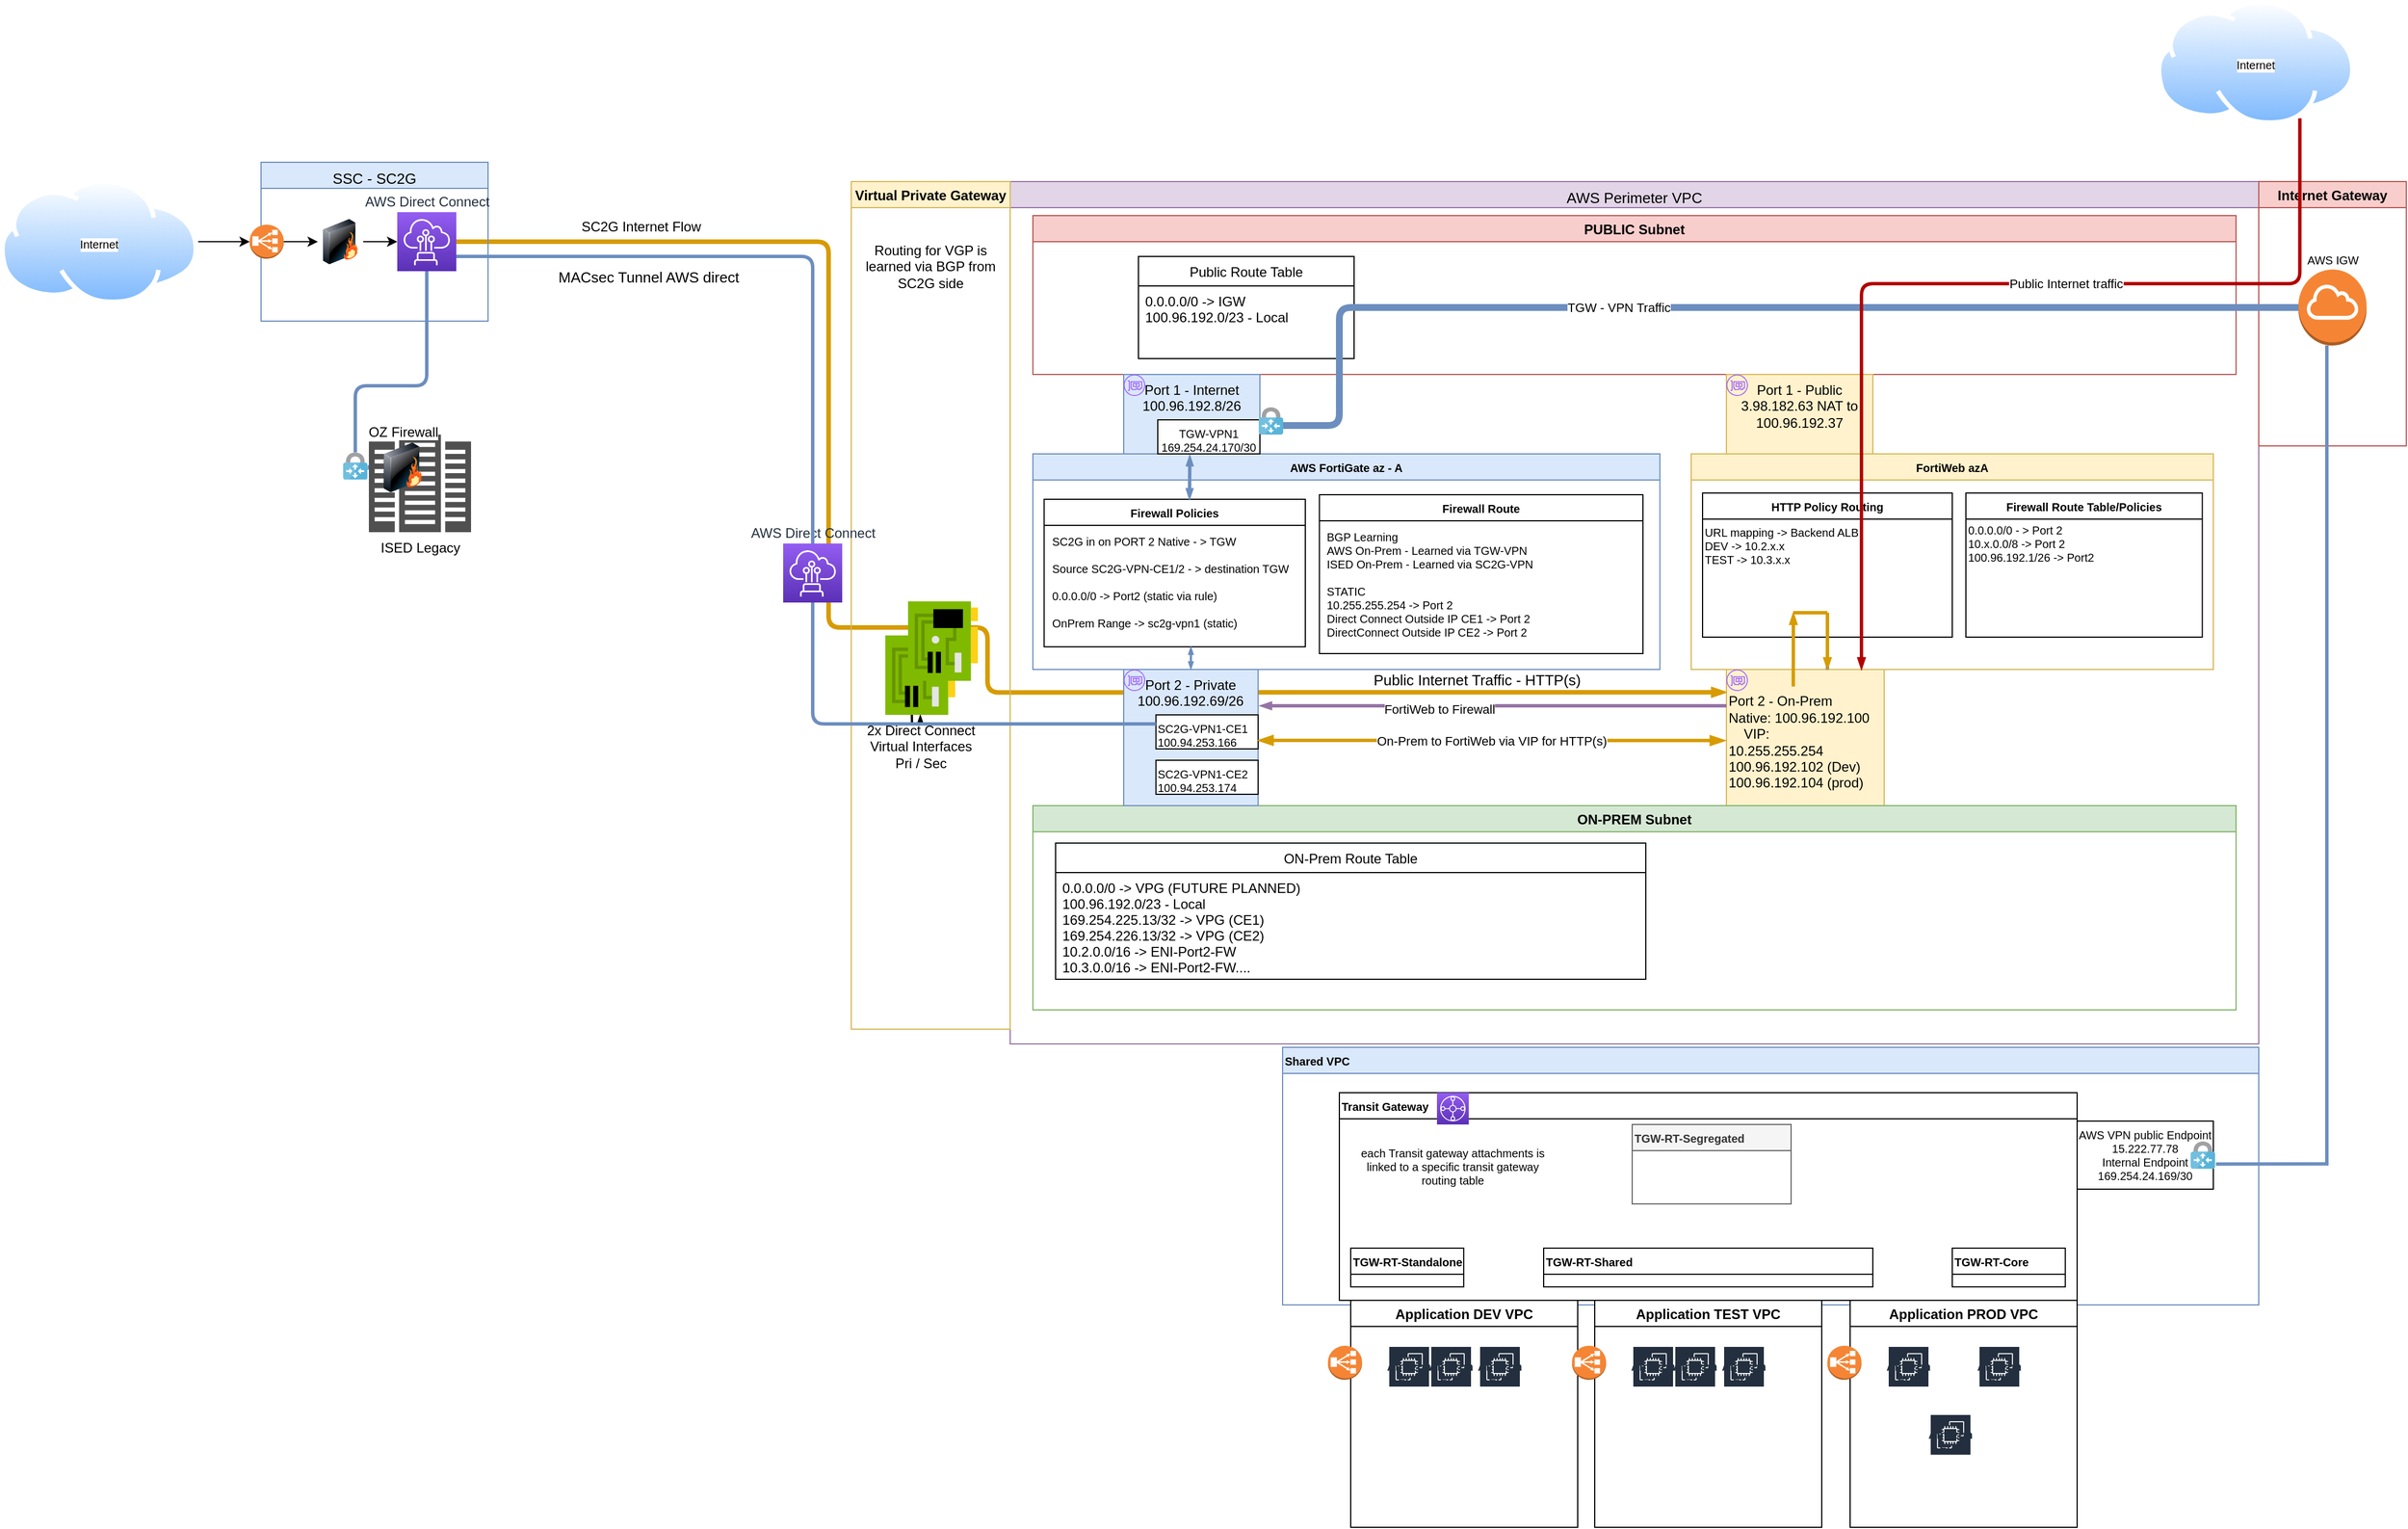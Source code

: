 <mxfile version="15.2.9" type="github">
  <diagram id="Ht1M8jgEwFfnCIfOTk4-" name="Page-1">
    <mxGraphModel dx="2871" dy="2764" grid="1" gridSize="10" guides="1" tooltips="1" connect="1" arrows="1" fold="1" page="1" pageScale="1" pageWidth="1169" pageHeight="827" math="0" shadow="0">
      <root>
        <mxCell id="0" />
        <mxCell id="1" parent="0" />
        <mxCell id="oZsSvBxQraPGQt4Ozmy0-2" style="edgeStyle=orthogonalEdgeStyle;rounded=0;orthogonalLoop=1;jettySize=auto;html=1;entryX=0;entryY=0.5;entryDx=0;entryDy=0;entryPerimeter=0;align=left;verticalAlign=bottom;" parent="1" source="9l7ZJe91tuLGdchl9NnN-35" target="qAOCn4IyquT-12VYp0vc-4" edge="1">
          <mxGeometry relative="1" as="geometry" />
        </mxCell>
        <mxCell id="9l7ZJe91tuLGdchl9NnN-35" value="Internet" style="aspect=fixed;perimeter=ellipsePerimeter;html=1;align=center;shadow=0;dashed=0;spacingTop=3;image;image=img/lib/active_directory/internet_cloud.svg;fontSize=10;labelPosition=center;verticalLabelPosition=middle;verticalAlign=middle;" parent="1" vertex="1">
          <mxGeometry x="60" y="-682" width="174.6" height="110" as="geometry" />
        </mxCell>
        <mxCell id="9l7ZJe91tuLGdchl9NnN-36" value="Shared VPC" style="swimlane;fontSize=10;align=left;verticalAlign=top;fillColor=#dae8fc;strokeColor=#6c8ebf;" parent="1" vertex="1">
          <mxGeometry x="1190" y="83" width="860" height="227" as="geometry" />
        </mxCell>
        <mxCell id="9l7ZJe91tuLGdchl9NnN-38" value="Transit Gateway" style="swimlane;fontSize=10;align=left;verticalAlign=top;" parent="9l7ZJe91tuLGdchl9NnN-36" vertex="1">
          <mxGeometry x="50" y="40" width="650" height="183" as="geometry" />
        </mxCell>
        <mxCell id="9l7ZJe91tuLGdchl9NnN-39" value="each Transit gateway attachments is linked to a specific transit gateway routing table" style="text;html=1;strokeColor=none;fillColor=none;align=center;verticalAlign=middle;whiteSpace=wrap;rounded=0;fontSize=10;" parent="9l7ZJe91tuLGdchl9NnN-38" vertex="1">
          <mxGeometry x="10" y="40" width="180" height="50" as="geometry" />
        </mxCell>
        <mxCell id="9l7ZJe91tuLGdchl9NnN-40" value="" style="group" parent="9l7ZJe91tuLGdchl9NnN-38" vertex="1" connectable="0">
          <mxGeometry x="250" y="18.5" width="172" height="93" as="geometry" />
        </mxCell>
        <mxCell id="9l7ZJe91tuLGdchl9NnN-41" value="TGW-RT-Segregated" style="swimlane;fontSize=10;align=left;verticalAlign=top;fillColor=#f5f5f5;strokeColor=#666666;fontColor=#333333;" parent="9l7ZJe91tuLGdchl9NnN-40" vertex="1">
          <mxGeometry x="8" y="9.5" width="140" height="70" as="geometry" />
        </mxCell>
        <mxCell id="9l7ZJe91tuLGdchl9NnN-63" value="" style="points=[[0,0,0],[0.25,0,0],[0.5,0,0],[0.75,0,0],[1,0,0],[0,1,0],[0.25,1,0],[0.5,1,0],[0.75,1,0],[1,1,0],[0,0.25,0],[0,0.5,0],[0,0.75,0],[1,0.25,0],[1,0.5,0],[1,0.75,0]];outlineConnect=0;fontColor=#232F3E;gradientColor=#945DF2;gradientDirection=north;fillColor=#5A30B5;strokeColor=#ffffff;dashed=0;verticalLabelPosition=bottom;verticalAlign=top;align=center;html=1;fontSize=12;fontStyle=0;aspect=fixed;shape=mxgraph.aws4.resourceIcon;resIcon=mxgraph.aws4.transit_gateway;" parent="9l7ZJe91tuLGdchl9NnN-38" vertex="1">
          <mxGeometry x="86" width="28" height="28" as="geometry" />
        </mxCell>
        <mxCell id="9l7ZJe91tuLGdchl9NnN-44" value="TGW-RT-Standalone&#xa;" style="swimlane;fontSize=10;align=left;verticalAlign=top;" parent="9l7ZJe91tuLGdchl9NnN-38" vertex="1">
          <mxGeometry x="10.001" y="137.002" width="99.579" height="34.128" as="geometry" />
        </mxCell>
        <mxCell id="9l7ZJe91tuLGdchl9NnN-43" value="TGW-RT-Shared&#xa;" style="swimlane;fontSize=10;align=left;verticalAlign=top;" parent="9l7ZJe91tuLGdchl9NnN-38" vertex="1">
          <mxGeometry x="180" y="137" width="290" height="34.13" as="geometry" />
        </mxCell>
        <mxCell id="9l7ZJe91tuLGdchl9NnN-42" value="TGW-RT-Core" style="swimlane;fontSize=10;align=left;verticalAlign=top;" parent="9l7ZJe91tuLGdchl9NnN-38" vertex="1">
          <mxGeometry x="540.003" y="137.004" width="99.579" height="34.128" as="geometry" />
        </mxCell>
        <mxCell id="9l7ZJe91tuLGdchl9NnN-37" value="AWS VPN public Endpoint&lt;br&gt;&lt;span&gt;15.222.77.78&lt;br&gt;Internal Endpoint&lt;br&gt;169.254.24.169/30&lt;br&gt;&lt;br&gt;&lt;/span&gt;" style="rounded=0;whiteSpace=wrap;html=1;fontSize=10;verticalAlign=top;" parent="9l7ZJe91tuLGdchl9NnN-36" vertex="1">
          <mxGeometry x="700" y="65" width="120" height="60" as="geometry" />
        </mxCell>
        <mxCell id="9l7ZJe91tuLGdchl9NnN-65" value="" style="aspect=fixed;html=1;points=[];align=center;image;fontSize=12;image=img/lib/mscae/VPN_Gateway.svg;" parent="9l7ZJe91tuLGdchl9NnN-36" vertex="1">
          <mxGeometry x="800" y="83" width="21.6" height="24" as="geometry" />
        </mxCell>
        <mxCell id="qAOCn4IyquT-12VYp0vc-6" value="Application DEV VPC" style="swimlane;" parent="9l7ZJe91tuLGdchl9NnN-36" vertex="1">
          <mxGeometry x="60" y="223" width="200" height="200" as="geometry" />
        </mxCell>
        <mxCell id="qAOCn4IyquT-12VYp0vc-7" value="Amazon EC2" style="outlineConnect=0;fontColor=#232F3E;gradientColor=none;strokeColor=#ffffff;fillColor=#232F3E;dashed=0;verticalLabelPosition=middle;verticalAlign=bottom;align=center;html=1;whiteSpace=wrap;fontSize=10;fontStyle=1;spacing=3;shape=mxgraph.aws4.productIcon;prIcon=mxgraph.aws4.ec2;" parent="qAOCn4IyquT-12VYp0vc-6" vertex="1">
          <mxGeometry x="33" y="40" width="37" height="40" as="geometry" />
        </mxCell>
        <mxCell id="qAOCn4IyquT-12VYp0vc-8" value="Amazon EC2" style="outlineConnect=0;fontColor=#232F3E;gradientColor=none;strokeColor=#ffffff;fillColor=#232F3E;dashed=0;verticalLabelPosition=middle;verticalAlign=bottom;align=center;html=1;whiteSpace=wrap;fontSize=10;fontStyle=1;spacing=3;shape=mxgraph.aws4.productIcon;prIcon=mxgraph.aws4.ec2;" parent="qAOCn4IyquT-12VYp0vc-6" vertex="1">
          <mxGeometry x="70" y="40" width="37" height="40" as="geometry" />
        </mxCell>
        <mxCell id="qAOCn4IyquT-12VYp0vc-9" value="Amazon EC2" style="outlineConnect=0;fontColor=#232F3E;gradientColor=none;strokeColor=#ffffff;fillColor=#232F3E;dashed=0;verticalLabelPosition=middle;verticalAlign=bottom;align=center;html=1;whiteSpace=wrap;fontSize=10;fontStyle=1;spacing=3;shape=mxgraph.aws4.productIcon;prIcon=mxgraph.aws4.ec2;" parent="qAOCn4IyquT-12VYp0vc-6" vertex="1">
          <mxGeometry x="113" y="40" width="37" height="40" as="geometry" />
        </mxCell>
        <mxCell id="qAOCn4IyquT-12VYp0vc-5" value="" style="outlineConnect=0;dashed=0;verticalLabelPosition=bottom;verticalAlign=top;align=center;html=1;shape=mxgraph.aws3.classic_load_balancer;fillColor=#F58534;gradientColor=none;" parent="qAOCn4IyquT-12VYp0vc-6" vertex="1">
          <mxGeometry x="-20" y="40" width="30" height="30" as="geometry" />
        </mxCell>
        <mxCell id="qAOCn4IyquT-12VYp0vc-14" value="Application TEST VPC" style="swimlane;" parent="9l7ZJe91tuLGdchl9NnN-36" vertex="1">
          <mxGeometry x="275" y="223" width="200" height="200" as="geometry" />
        </mxCell>
        <mxCell id="qAOCn4IyquT-12VYp0vc-15" value="Amazon EC2" style="outlineConnect=0;fontColor=#232F3E;gradientColor=none;strokeColor=#ffffff;fillColor=#232F3E;dashed=0;verticalLabelPosition=middle;verticalAlign=bottom;align=center;html=1;whiteSpace=wrap;fontSize=10;fontStyle=1;spacing=3;shape=mxgraph.aws4.productIcon;prIcon=mxgraph.aws4.ec2;" parent="qAOCn4IyquT-12VYp0vc-14" vertex="1">
          <mxGeometry x="33" y="40" width="37" height="40" as="geometry" />
        </mxCell>
        <mxCell id="qAOCn4IyquT-12VYp0vc-16" value="Amazon EC2" style="outlineConnect=0;fontColor=#232F3E;gradientColor=none;strokeColor=#ffffff;fillColor=#232F3E;dashed=0;verticalLabelPosition=middle;verticalAlign=bottom;align=center;html=1;whiteSpace=wrap;fontSize=10;fontStyle=1;spacing=3;shape=mxgraph.aws4.productIcon;prIcon=mxgraph.aws4.ec2;" parent="qAOCn4IyquT-12VYp0vc-14" vertex="1">
          <mxGeometry x="70" y="40" width="37" height="40" as="geometry" />
        </mxCell>
        <mxCell id="qAOCn4IyquT-12VYp0vc-17" value="Amazon EC2" style="outlineConnect=0;fontColor=#232F3E;gradientColor=none;strokeColor=#ffffff;fillColor=#232F3E;dashed=0;verticalLabelPosition=middle;verticalAlign=bottom;align=center;html=1;whiteSpace=wrap;fontSize=10;fontStyle=1;spacing=3;shape=mxgraph.aws4.productIcon;prIcon=mxgraph.aws4.ec2;" parent="qAOCn4IyquT-12VYp0vc-14" vertex="1">
          <mxGeometry x="113" y="40" width="37" height="40" as="geometry" />
        </mxCell>
        <mxCell id="qAOCn4IyquT-12VYp0vc-18" value="" style="outlineConnect=0;dashed=0;verticalLabelPosition=bottom;verticalAlign=top;align=center;html=1;shape=mxgraph.aws3.classic_load_balancer;fillColor=#F58534;gradientColor=none;" parent="qAOCn4IyquT-12VYp0vc-14" vertex="1">
          <mxGeometry x="-20" y="40" width="30" height="30" as="geometry" />
        </mxCell>
        <mxCell id="qAOCn4IyquT-12VYp0vc-19" value="Application PROD VPC" style="swimlane;" parent="9l7ZJe91tuLGdchl9NnN-36" vertex="1">
          <mxGeometry x="500" y="223" width="200" height="200" as="geometry" />
        </mxCell>
        <mxCell id="qAOCn4IyquT-12VYp0vc-20" value="Amazon EC2" style="outlineConnect=0;fontColor=#232F3E;gradientColor=none;strokeColor=#ffffff;fillColor=#232F3E;dashed=0;verticalLabelPosition=middle;verticalAlign=bottom;align=center;html=1;whiteSpace=wrap;fontSize=10;fontStyle=1;spacing=3;shape=mxgraph.aws4.productIcon;prIcon=mxgraph.aws4.ec2;" parent="qAOCn4IyquT-12VYp0vc-19" vertex="1">
          <mxGeometry x="33" y="40" width="37" height="40" as="geometry" />
        </mxCell>
        <mxCell id="qAOCn4IyquT-12VYp0vc-21" value="Amazon EC2" style="outlineConnect=0;fontColor=#232F3E;gradientColor=none;strokeColor=#ffffff;fillColor=#232F3E;dashed=0;verticalLabelPosition=middle;verticalAlign=bottom;align=center;html=1;whiteSpace=wrap;fontSize=10;fontStyle=1;spacing=3;shape=mxgraph.aws4.productIcon;prIcon=mxgraph.aws4.ec2;" parent="qAOCn4IyquT-12VYp0vc-19" vertex="1">
          <mxGeometry x="70" y="100" width="37" height="40" as="geometry" />
        </mxCell>
        <mxCell id="qAOCn4IyquT-12VYp0vc-22" value="Amazon EC2" style="outlineConnect=0;fontColor=#232F3E;gradientColor=none;strokeColor=#ffffff;fillColor=#232F3E;dashed=0;verticalLabelPosition=middle;verticalAlign=bottom;align=center;html=1;whiteSpace=wrap;fontSize=10;fontStyle=1;spacing=3;shape=mxgraph.aws4.productIcon;prIcon=mxgraph.aws4.ec2;" parent="qAOCn4IyquT-12VYp0vc-19" vertex="1">
          <mxGeometry x="113" y="40" width="37" height="40" as="geometry" />
        </mxCell>
        <mxCell id="qAOCn4IyquT-12VYp0vc-23" value="" style="outlineConnect=0;dashed=0;verticalLabelPosition=bottom;verticalAlign=top;align=center;html=1;shape=mxgraph.aws3.classic_load_balancer;fillColor=#F58534;gradientColor=none;" parent="qAOCn4IyquT-12VYp0vc-19" vertex="1">
          <mxGeometry x="-20" y="40" width="30" height="30" as="geometry" />
        </mxCell>
        <mxCell id="9l7ZJe91tuLGdchl9NnN-89" value="Public Internet Traffic - HTTP(s)" style="edgeStyle=orthogonalEdgeStyle;rounded=1;orthogonalLoop=1;jettySize=auto;html=1;entryX=1;entryY=0.5;entryDx=0;entryDy=0;entryPerimeter=0;fontSize=13;startArrow=blockThin;startFill=1;endArrow=none;endFill=0;strokeWidth=4;labelPosition=center;verticalLabelPosition=top;align=center;verticalAlign=bottom;exitX=-0.001;exitY=0.168;exitDx=0;exitDy=0;fillColor=#ffe6cc;strokeColor=#d79b00;exitPerimeter=0;startSize=3;endSize=3;" parent="1" source="uSfW8OYd8DQsDEwRAvVg-16" target="9l7ZJe91tuLGdchl9NnN-86" edge="1">
          <mxGeometry x="-0.71" relative="1" as="geometry">
            <mxPoint x="590" y="-627" as="targetPoint" />
            <Array as="points">
              <mxPoint x="930" y="-230" />
              <mxPoint x="930" y="-287" />
              <mxPoint x="790" y="-287" />
              <mxPoint x="790" y="-627" />
            </Array>
            <mxPoint as="offset" />
          </mxGeometry>
        </mxCell>
        <mxCell id="9l7ZJe91tuLGdchl9NnN-85" value="SSC - SC2G" style="swimlane;fontSize=13;align=center;verticalAlign=top;fontStyle=0;fillColor=#dae8fc;strokeColor=#6c8ebf;" parent="1" vertex="1">
          <mxGeometry x="290" y="-697" width="200" height="140" as="geometry" />
        </mxCell>
        <mxCell id="9l7ZJe91tuLGdchl9NnN-86" value="AWS Direct Connect" style="points=[[0,0,0],[0.25,0,0],[0.5,0,0],[0.75,0,0],[1,0,0],[0,1,0],[0.25,1,0],[0.5,1,0],[0.75,1,0],[1,1,0],[0,0.25,0],[0,0.5,0],[0,0.75,0],[1,0.25,0],[1,0.5,0],[1,0.75,0]];outlineConnect=0;fontColor=#232F3E;gradientColor=#945DF2;gradientDirection=north;fillColor=#5A30B5;strokeColor=#ffffff;dashed=0;verticalLabelPosition=top;verticalAlign=bottom;align=center;html=1;fontSize=12;fontStyle=0;aspect=fixed;shape=mxgraph.aws4.resourceIcon;resIcon=mxgraph.aws4.direct_connect;labelPosition=center;" parent="9l7ZJe91tuLGdchl9NnN-85" vertex="1">
          <mxGeometry x="120.0" y="44" width="52" height="52" as="geometry" />
        </mxCell>
        <mxCell id="qAOCn4IyquT-12VYp0vc-13" style="edgeStyle=orthogonalEdgeStyle;rounded=0;orthogonalLoop=1;jettySize=auto;html=1;exitX=1;exitY=0.5;exitDx=0;exitDy=0;entryX=0;entryY=0.5;entryDx=0;entryDy=0;entryPerimeter=0;" parent="9l7ZJe91tuLGdchl9NnN-85" source="qAOCn4IyquT-12VYp0vc-11" target="9l7ZJe91tuLGdchl9NnN-86" edge="1">
          <mxGeometry relative="1" as="geometry" />
        </mxCell>
        <mxCell id="qAOCn4IyquT-12VYp0vc-11" value="" style="image;html=1;image=img/lib/clip_art/networking/Firewall_128x128.png" parent="9l7ZJe91tuLGdchl9NnN-85" vertex="1">
          <mxGeometry x="50" y="50" width="40" height="40" as="geometry" />
        </mxCell>
        <mxCell id="qAOCn4IyquT-12VYp0vc-1" value="ISED Legacy" style="pointerEvents=1;shadow=0;dashed=0;html=1;strokeColor=none;fillColor=#505050;labelPosition=center;verticalLabelPosition=bottom;verticalAlign=top;outlineConnect=0;align=center;shape=mxgraph.office.servers.datacenter;" parent="1" vertex="1">
          <mxGeometry x="385" y="-457" width="90" height="86" as="geometry" />
        </mxCell>
        <mxCell id="qAOCn4IyquT-12VYp0vc-28" value="OZ Firewall" style="image;html=1;image=img/lib/clip_art/networking/Firewall_128x128.png;labelPosition=center;verticalLabelPosition=top;align=center;verticalAlign=bottom;" parent="1" vertex="1">
          <mxGeometry x="385" y="-450" width="60" height="44" as="geometry" />
        </mxCell>
        <mxCell id="qAOCn4IyquT-12VYp0vc-4" value="" style="outlineConnect=0;dashed=0;verticalLabelPosition=bottom;verticalAlign=top;align=center;html=1;shape=mxgraph.aws3.classic_load_balancer;fillColor=#F58534;gradientColor=none;" parent="1" vertex="1">
          <mxGeometry x="280" y="-642" width="30" height="30" as="geometry" />
        </mxCell>
        <mxCell id="oZsSvBxQraPGQt4Ozmy0-1" style="edgeStyle=orthogonalEdgeStyle;rounded=0;orthogonalLoop=1;jettySize=auto;html=1;entryX=0;entryY=0.5;entryDx=0;entryDy=0;align=left;verticalAlign=bottom;" parent="1" source="qAOCn4IyquT-12VYp0vc-4" target="qAOCn4IyquT-12VYp0vc-11" edge="1">
          <mxGeometry relative="1" as="geometry" />
        </mxCell>
        <mxCell id="oZsSvBxQraPGQt4Ozmy0-5" value="AWS Perimeter VPC" style="swimlane;fontSize=13;align=center;verticalAlign=top;fontStyle=0;fillColor=#e1d5e7;strokeColor=#9673a6;" parent="1" vertex="1">
          <mxGeometry x="950" y="-680" width="1100" height="760" as="geometry" />
        </mxCell>
        <mxCell id="9l7ZJe91tuLGdchl9NnN-55" value="AWS FortiGate az - A" style="swimlane;fontSize=10;verticalAlign=top;fillColor=#dae8fc;strokeColor=#6c8ebf;" parent="oZsSvBxQraPGQt4Ozmy0-5" vertex="1">
          <mxGeometry x="20" y="240" width="552.41" height="190" as="geometry" />
        </mxCell>
        <mxCell id="9l7ZJe91tuLGdchl9NnN-56" value="Firewall Policies" style="swimlane;fontSize=10;verticalAlign=top;" parent="9l7ZJe91tuLGdchl9NnN-55" vertex="1">
          <mxGeometry x="9.88" y="40" width="230.12" height="130" as="geometry" />
        </mxCell>
        <mxCell id="9l7ZJe91tuLGdchl9NnN-57" value="SC2G in on PORT 2 Native - &amp;gt; TGW&lt;br&gt;&lt;br&gt;Source SC2G-VPN-CE1/2 - &amp;gt; destination TGW&lt;br&gt;&lt;br&gt;0.0.0.0/0 -&amp;gt; Port2 (static via rule)&lt;br&gt;&lt;br&gt;OnPrem Range -&amp;gt; sc2g-vpn1 (static)" style="text;html=1;strokeColor=none;fillColor=none;align=left;verticalAlign=top;whiteSpace=wrap;rounded=0;fontSize=10;" parent="9l7ZJe91tuLGdchl9NnN-56" vertex="1">
          <mxGeometry x="5.06" y="25" width="214.94" height="95" as="geometry" />
        </mxCell>
        <mxCell id="uSfW8OYd8DQsDEwRAvVg-25" value="Firewall Route" style="swimlane;fontSize=10;verticalAlign=top;" parent="9l7ZJe91tuLGdchl9NnN-55" vertex="1">
          <mxGeometry x="252.414" y="36" width="285.06" height="140" as="geometry" />
        </mxCell>
        <mxCell id="uSfW8OYd8DQsDEwRAvVg-26" value="BGP Learning&lt;br&gt;AWS On-Prem - Learned via TGW-VPN&amp;nbsp;&lt;br&gt;ISED On-Prem - Learned via SC2G-VPN&lt;br&gt;&lt;br&gt;STATIC&lt;br&gt;10.255.255.254 -&amp;gt; Port 2&lt;br&gt;Direct Connect Outside IP CE1 -&amp;gt; Port 2&amp;nbsp;&lt;br&gt;DirectConnect Outside IP CE2 -&amp;gt; Port 2" style="text;html=1;strokeColor=none;fillColor=none;align=left;verticalAlign=top;whiteSpace=wrap;rounded=0;fontSize=10;" parent="uSfW8OYd8DQsDEwRAvVg-25" vertex="1">
          <mxGeometry x="5.06" y="25" width="275.06" height="100" as="geometry" />
        </mxCell>
        <mxCell id="uSfW8OYd8DQsDEwRAvVg-133" style="edgeStyle=orthogonalEdgeStyle;rounded=0;orthogonalLoop=1;jettySize=auto;html=1;startArrow=blockThin;startFill=1;endArrow=blockThin;endFill=1;strokeWidth=3;fillColor=#dae8fc;strokeColor=#6c8ebf;endSize=2;startSize=2;exitX=0.314;exitY=1.042;exitDx=0;exitDy=0;exitPerimeter=0;" parent="9l7ZJe91tuLGdchl9NnN-55" source="9l7ZJe91tuLGdchl9NnN-50" edge="1">
          <mxGeometry relative="1" as="geometry">
            <mxPoint x="138" y="40" as="targetPoint" />
            <mxPoint x="138" y="10" as="sourcePoint" />
          </mxGeometry>
        </mxCell>
        <mxCell id="uSfW8OYd8DQsDEwRAvVg-68" value="PUBLIC Subnet" style="swimlane;align=center;fillColor=#f8cecc;strokeColor=#b85450;" parent="oZsSvBxQraPGQt4Ozmy0-5" vertex="1">
          <mxGeometry x="20" y="30" width="1060" height="140" as="geometry" />
        </mxCell>
        <mxCell id="uSfW8OYd8DQsDEwRAvVg-77" value="Public Route Table" style="swimlane;fontStyle=0;childLayout=stackLayout;horizontal=1;startSize=26;horizontalStack=0;resizeParent=1;resizeParentMax=0;resizeLast=0;collapsible=1;marginBottom=0;align=center;direction=east;" parent="uSfW8OYd8DQsDEwRAvVg-68" vertex="1">
          <mxGeometry x="93" y="36" width="190" height="90" as="geometry" />
        </mxCell>
        <mxCell id="uSfW8OYd8DQsDEwRAvVg-78" value="0.0.0.0/0 -&gt; IGW&#xa;100.96.192.0/23 - Local" style="text;strokeColor=none;fillColor=none;align=left;verticalAlign=top;spacingLeft=4;spacingRight=4;overflow=hidden;rotatable=0;points=[[0,0.5],[1,0.5]];portConstraint=eastwest;" parent="uSfW8OYd8DQsDEwRAvVg-77" vertex="1">
          <mxGeometry y="26" width="190" height="64" as="geometry" />
        </mxCell>
        <mxCell id="uSfW8OYd8DQsDEwRAvVg-16" value="&lt;br&gt;Port 2 - On-Prem&lt;br&gt;Native:&amp;nbsp;100.96.192.100&lt;br&gt;&amp;nbsp; &amp;nbsp; VIP: &lt;br&gt;10.255.255.254&lt;br&gt;100.96.192.102 (Dev)&lt;br&gt;100.96.192.104 (prod)" style="rounded=0;whiteSpace=wrap;html=1;verticalAlign=top;align=left;fillColor=#fff2cc;strokeColor=#d6b656;" parent="oZsSvBxQraPGQt4Ozmy0-5" vertex="1">
          <mxGeometry x="631" y="430" width="139" height="120" as="geometry" />
        </mxCell>
        <mxCell id="uSfW8OYd8DQsDEwRAvVg-70" value="ON-PREM Subnet" style="swimlane;align=center;fillColor=#d5e8d4;strokeColor=#82b366;" parent="oZsSvBxQraPGQt4Ozmy0-5" vertex="1">
          <mxGeometry x="20" y="550" width="1060" height="180" as="geometry" />
        </mxCell>
        <mxCell id="uSfW8OYd8DQsDEwRAvVg-81" value="ON-Prem Route Table" style="swimlane;fontStyle=0;childLayout=stackLayout;horizontal=1;startSize=26;horizontalStack=0;resizeParent=1;resizeParentMax=0;resizeLast=0;collapsible=1;marginBottom=0;align=center;direction=east;" parent="uSfW8OYd8DQsDEwRAvVg-70" vertex="1">
          <mxGeometry x="20" y="33" width="520" height="120" as="geometry" />
        </mxCell>
        <mxCell id="uSfW8OYd8DQsDEwRAvVg-82" value="0.0.0.0/0 -&gt; VPG (FUTURE PLANNED)&#xa;100.96.192.0/23 - Local&#xa;169.254.225.13/32 -&gt; VPG (CE1)&#xa;169.254.226.13/32 -&gt; VPG (CE2)&#xa;10.2.0.0/16 -&gt; ENI-Port2-FW&#xa;10.3.0.0/16 -&gt; ENI-Port2-FW...." style="text;strokeColor=none;fillColor=none;align=left;verticalAlign=top;spacingLeft=4;spacingRight=4;overflow=hidden;rotatable=0;points=[[0,0.5],[1,0.5]];portConstraint=eastwest;" parent="uSfW8OYd8DQsDEwRAvVg-81" vertex="1">
          <mxGeometry y="26" width="520" height="94" as="geometry" />
        </mxCell>
        <mxCell id="uSfW8OYd8DQsDEwRAvVg-21" value="" style="group" parent="oZsSvBxQraPGQt4Ozmy0-5" vertex="1" connectable="0">
          <mxGeometry x="100" y="170" width="120" height="70" as="geometry" />
        </mxCell>
        <mxCell id="9l7ZJe91tuLGdchl9NnN-47" value="Port 1 - Internet 100.96.192.8/26" style="rounded=0;whiteSpace=wrap;html=1;verticalAlign=top;fillColor=#dae8fc;strokeColor=#6c8ebf;" parent="uSfW8OYd8DQsDEwRAvVg-21" vertex="1">
          <mxGeometry width="120" height="70" as="geometry" />
        </mxCell>
        <mxCell id="9l7ZJe91tuLGdchl9NnN-58" style="edgeStyle=elbowEdgeStyle;rounded=1;orthogonalLoop=1;jettySize=auto;html=1;exitX=0;exitY=0.5;exitDx=0;exitDy=0;fontSize=10;startArrow=none;startFill=0;endArrow=none;endFill=0;strokeWidth=6;" parent="uSfW8OYd8DQsDEwRAvVg-21" source="9l7ZJe91tuLGdchl9NnN-47" target="9l7ZJe91tuLGdchl9NnN-47" edge="1">
          <mxGeometry x="40" y="-100" as="geometry" />
        </mxCell>
        <mxCell id="9l7ZJe91tuLGdchl9NnN-50" value="TGW-VPN1 169.254.24.170/30" style="rounded=0;whiteSpace=wrap;html=1;verticalAlign=top;fontSize=10;" parent="uSfW8OYd8DQsDEwRAvVg-21" vertex="1">
          <mxGeometry x="30" y="40" width="90.0" height="30" as="geometry" />
        </mxCell>
        <mxCell id="uSfW8OYd8DQsDEwRAvVg-115" value="" style="sketch=0;outlineConnect=0;fontColor=#232F3E;gradientColor=none;fillColor=#A166FF;strokeColor=none;dashed=0;verticalLabelPosition=bottom;verticalAlign=top;align=center;html=1;fontSize=12;fontStyle=0;aspect=fixed;pointerEvents=1;shape=mxgraph.aws4.elastic_network_interface;" parent="uSfW8OYd8DQsDEwRAvVg-21" vertex="1">
          <mxGeometry width="19" height="19" as="geometry" />
        </mxCell>
        <mxCell id="uSfW8OYd8DQsDEwRAvVg-23" value="" style="group" parent="oZsSvBxQraPGQt4Ozmy0-5" vertex="1" connectable="0">
          <mxGeometry x="100" y="430" width="148" height="120" as="geometry" />
        </mxCell>
        <mxCell id="9l7ZJe91tuLGdchl9NnN-48" value="Port 2 - Private 100.96.192.69/26" style="rounded=0;whiteSpace=wrap;html=1;verticalAlign=top;fillColor=#dae8fc;strokeColor=#6c8ebf;" parent="uSfW8OYd8DQsDEwRAvVg-23" vertex="1">
          <mxGeometry width="118.4" height="120" as="geometry" />
        </mxCell>
        <mxCell id="uSfW8OYd8DQsDEwRAvVg-22" value="SC2G-VPN1-CE2&lt;br&gt;100.94.253.174" style="rounded=0;whiteSpace=wrap;html=1;verticalAlign=top;fontSize=10;align=left;" parent="uSfW8OYd8DQsDEwRAvVg-23" vertex="1">
          <mxGeometry x="28.4" y="80" width="90" height="30" as="geometry" />
        </mxCell>
        <mxCell id="9l7ZJe91tuLGdchl9NnN-60" value="SC2G-VPN1-CE1&lt;br&gt;100.94.253.166" style="rounded=0;whiteSpace=wrap;html=1;verticalAlign=top;fontSize=10;align=left;" parent="uSfW8OYd8DQsDEwRAvVg-23" vertex="1">
          <mxGeometry x="28.4" y="40" width="90" height="30" as="geometry" />
        </mxCell>
        <mxCell id="uSfW8OYd8DQsDEwRAvVg-112" value="" style="sketch=0;outlineConnect=0;fontColor=#232F3E;gradientColor=none;fillColor=#A166FF;strokeColor=none;dashed=0;verticalLabelPosition=bottom;verticalAlign=top;align=center;html=1;fontSize=12;fontStyle=0;aspect=fixed;pointerEvents=1;shape=mxgraph.aws4.elastic_network_interface;" parent="uSfW8OYd8DQsDEwRAvVg-23" vertex="1">
          <mxGeometry width="19" height="19" as="geometry" />
        </mxCell>
        <mxCell id="uSfW8OYd8DQsDEwRAvVg-1" value="" style="group;" parent="oZsSvBxQraPGQt4Ozmy0-5" vertex="1" connectable="0">
          <mxGeometry x="600" y="240" width="460" height="190" as="geometry" />
        </mxCell>
        <mxCell id="uSfW8OYd8DQsDEwRAvVg-2" value="FortiWeb azA" style="swimlane;fontSize=10;verticalAlign=top;fillColor=#fff2cc;strokeColor=#d6b656;" parent="uSfW8OYd8DQsDEwRAvVg-1" vertex="1">
          <mxGeometry width="460" height="190" as="geometry" />
        </mxCell>
        <mxCell id="uSfW8OYd8DQsDEwRAvVg-9" value="HTTP Policy Routing" style="swimlane;fontSize=10;verticalAlign=top;" parent="uSfW8OYd8DQsDEwRAvVg-2" vertex="1">
          <mxGeometry x="10" y="34.542" width="220" height="126.958" as="geometry" />
        </mxCell>
        <mxCell id="uSfW8OYd8DQsDEwRAvVg-8" value="URL mapping -&amp;gt; Backend ALB&lt;br&gt;DEV -&amp;gt; 10.2.x.x&lt;br&gt;TEST -&amp;gt; 10.3.x.x" style="text;html=1;strokeColor=none;fillColor=none;align=left;verticalAlign=top;whiteSpace=wrap;rounded=0;fontSize=10;" parent="uSfW8OYd8DQsDEwRAvVg-9" vertex="1">
          <mxGeometry y="22.458" width="166" height="52.108" as="geometry" />
        </mxCell>
        <mxCell id="uSfW8OYd8DQsDEwRAvVg-3" value="Firewall Route Table/Policies" style="swimlane;fontSize=10;verticalAlign=top;" parent="uSfW8OYd8DQsDEwRAvVg-2" vertex="1">
          <mxGeometry x="242" y="34.542" width="208.28" height="126.958" as="geometry" />
        </mxCell>
        <mxCell id="uSfW8OYd8DQsDEwRAvVg-5" value="0.0.0.0/0 - &amp;gt; Port 2&lt;br&gt;10.x.0.0/8 -&amp;gt; Port 2&lt;br&gt;100.96.192.1/26 -&amp;gt; Port2" style="text;html=1;strokeColor=none;fillColor=none;align=left;verticalAlign=top;whiteSpace=wrap;rounded=0;fontSize=10;" parent="uSfW8OYd8DQsDEwRAvVg-3" vertex="1">
          <mxGeometry y="20.701" width="145.99" height="52.108" as="geometry" />
        </mxCell>
        <mxCell id="uSfW8OYd8DQsDEwRAvVg-7" value="Port 1 - Public&lt;br&gt;3.98.182.63 NAT to 100.96.192.37&lt;br&gt;" style="rounded=0;whiteSpace=wrap;html=1;verticalAlign=top;fillColor=#fff2cc;strokeColor=#d6b656;" parent="oZsSvBxQraPGQt4Ozmy0-5" vertex="1">
          <mxGeometry x="631" y="170" width="129" height="70" as="geometry" />
        </mxCell>
        <mxCell id="uSfW8OYd8DQsDEwRAvVg-114" value="" style="sketch=0;outlineConnect=0;fontColor=#232F3E;gradientColor=none;fillColor=#A166FF;strokeColor=none;dashed=0;verticalLabelPosition=bottom;verticalAlign=top;align=center;html=1;fontSize=12;fontStyle=0;aspect=fixed;pointerEvents=1;shape=mxgraph.aws4.elastic_network_interface;" parent="oZsSvBxQraPGQt4Ozmy0-5" vertex="1">
          <mxGeometry x="631" y="430" width="19" height="19" as="geometry" />
        </mxCell>
        <mxCell id="uSfW8OYd8DQsDEwRAvVg-116" value="" style="sketch=0;outlineConnect=0;fontColor=#232F3E;gradientColor=none;fillColor=#A166FF;strokeColor=none;dashed=0;verticalLabelPosition=bottom;verticalAlign=top;align=center;html=1;fontSize=12;fontStyle=0;aspect=fixed;pointerEvents=1;shape=mxgraph.aws4.elastic_network_interface;" parent="oZsSvBxQraPGQt4Ozmy0-5" vertex="1">
          <mxGeometry x="631" y="170" width="19" height="19" as="geometry" />
        </mxCell>
        <mxCell id="uSfW8OYd8DQsDEwRAvVg-118" value="" style="html=1;startArrow=blockThin;startFill=1;endArrow=none;endFill=0;strokeWidth=3;fillColor=#e1d5e7;strokeColor=#9673a6;endSize=3;startSize=3;" parent="oZsSvBxQraPGQt4Ozmy0-5" edge="1">
          <mxGeometry width="100" relative="1" as="geometry">
            <mxPoint x="220" y="462" as="sourcePoint" />
            <mxPoint x="631" y="462" as="targetPoint" />
          </mxGeometry>
        </mxCell>
        <mxCell id="uSfW8OYd8DQsDEwRAvVg-119" value="FortiWeb to Firewall" style="edgeLabel;html=1;align=center;verticalAlign=middle;resizable=0;points=[];" parent="uSfW8OYd8DQsDEwRAvVg-118" vertex="1" connectable="0">
          <mxGeometry x="-0.232" y="-3" relative="1" as="geometry">
            <mxPoint as="offset" />
          </mxGeometry>
        </mxCell>
        <mxCell id="uSfW8OYd8DQsDEwRAvVg-121" value="" style="html=1;startArrow=none;startFill=0;endArrow=none;endFill=0;strokeWidth=3;fillColor=#dae8fc;strokeColor=#6c8ebf;" parent="oZsSvBxQraPGQt4Ozmy0-5" edge="1">
          <mxGeometry width="100" relative="1" as="geometry">
            <mxPoint x="720" y="430" as="sourcePoint" />
            <mxPoint x="720" y="380" as="targetPoint" />
            <Array as="points" />
          </mxGeometry>
        </mxCell>
        <mxCell id="uSfW8OYd8DQsDEwRAvVg-122" value="" style="html=1;startArrow=blockThin;startFill=1;endArrow=none;endFill=0;strokeWidth=3;fillColor=#ffe6cc;strokeColor=#d79b00;startSize=3;endSize=3;" parent="oZsSvBxQraPGQt4Ozmy0-5" edge="1">
          <mxGeometry width="100" relative="1" as="geometry">
            <mxPoint x="720" y="430" as="sourcePoint" />
            <mxPoint x="720" y="380" as="targetPoint" />
            <Array as="points" />
          </mxGeometry>
        </mxCell>
        <mxCell id="uSfW8OYd8DQsDEwRAvVg-123" value="" style="html=1;startArrow=none;startFill=0;endArrow=none;endFill=0;strokeWidth=3;fillColor=#ffe6cc;strokeColor=#d79b00;" parent="oZsSvBxQraPGQt4Ozmy0-5" edge="1">
          <mxGeometry width="100" relative="1" as="geometry">
            <mxPoint x="720" y="380" as="sourcePoint" />
            <mxPoint x="690" y="380" as="targetPoint" />
            <Array as="points" />
          </mxGeometry>
        </mxCell>
        <mxCell id="uSfW8OYd8DQsDEwRAvVg-124" value="" style="html=1;startArrow=blockThin;startFill=1;endArrow=none;endFill=0;strokeWidth=3;fillColor=#ffe6cc;strokeColor=#d79b00;entryX=0.424;entryY=0.125;entryDx=0;entryDy=0;entryPerimeter=0;endSize=3;startSize=3;" parent="oZsSvBxQraPGQt4Ozmy0-5" target="uSfW8OYd8DQsDEwRAvVg-16" edge="1">
          <mxGeometry width="100" relative="1" as="geometry">
            <mxPoint x="690" y="380" as="sourcePoint" />
            <mxPoint x="690" y="380" as="targetPoint" />
            <Array as="points" />
          </mxGeometry>
        </mxCell>
        <mxCell id="uSfW8OYd8DQsDEwRAvVg-132" style="edgeStyle=orthogonalEdgeStyle;rounded=0;orthogonalLoop=1;jettySize=auto;html=1;startArrow=blockThin;startFill=1;endArrow=blockThin;endFill=1;strokeWidth=2;fillColor=#dae8fc;strokeColor=#6c8ebf;endSize=2;startSize=2;" parent="oZsSvBxQraPGQt4Ozmy0-5" source="9l7ZJe91tuLGdchl9NnN-48" edge="1">
          <mxGeometry relative="1" as="geometry">
            <mxPoint x="159" y="410" as="targetPoint" />
          </mxGeometry>
        </mxCell>
        <mxCell id="uSfW8OYd8DQsDEwRAvVg-95" value="Internet Gateway" style="swimlane;align=center;fillColor=#f8cecc;strokeColor=#b85450;" parent="1" vertex="1">
          <mxGeometry x="2050" y="-680" width="130" height="233" as="geometry" />
        </mxCell>
        <mxCell id="9l7ZJe91tuLGdchl9NnN-53" value="AWS IGW" style="outlineConnect=0;dashed=0;verticalLabelPosition=top;verticalAlign=bottom;align=center;html=1;shape=mxgraph.aws3.internet_gateway;fillColor=#F58534;gradientColor=none;fontSize=10;labelPosition=center;" parent="uSfW8OYd8DQsDEwRAvVg-95" vertex="1">
          <mxGeometry x="35" y="77.5" width="60" height="67" as="geometry" />
        </mxCell>
        <mxCell id="oZsSvBxQraPGQt4Ozmy0-3" value="MACsec Tunnel AWS direct" style="edgeStyle=orthogonalEdgeStyle;rounded=1;orthogonalLoop=1;jettySize=auto;html=1;fontSize=13;startArrow=none;startFill=1;endArrow=none;endFill=0;strokeWidth=4;fillColor=#dae8fc;strokeColor=#6c8ebf;align=left;labelPosition=right;verticalLabelPosition=bottom;verticalAlign=top;entryX=0;entryY=0.5;entryDx=0;entryDy=0;" parent="1" source="9l7ZJe91tuLGdchl9NnN-90" target="qAOCn4IyquT-12VYp0vc-28" edge="1">
          <mxGeometry x="1" y="246" relative="1" as="geometry">
            <Array as="points">
              <mxPoint x="369" y="-428" />
            </Array>
            <mxPoint x="1078" y="-205" as="sourcePoint" />
            <mxPoint x="369" y="-428" as="targetPoint" />
            <mxPoint x="141" y="63" as="offset" />
          </mxGeometry>
        </mxCell>
        <mxCell id="uSfW8OYd8DQsDEwRAvVg-89" value="Virtual Private Gateway" style="swimlane;align=center;fillColor=#fff2cc;strokeColor=#d6b656;" parent="1" vertex="1">
          <mxGeometry x="810" y="-680" width="140" height="747" as="geometry" />
        </mxCell>
        <mxCell id="uSfW8OYd8DQsDEwRAvVg-92" value="Routing for VGP is learned via BGP from SC2G side" style="text;html=1;strokeColor=none;fillColor=none;align=center;verticalAlign=middle;whiteSpace=wrap;rounded=0;" parent="uSfW8OYd8DQsDEwRAvVg-89" vertex="1">
          <mxGeometry x="10" y="40" width="120" height="70" as="geometry" />
        </mxCell>
        <mxCell id="uSfW8OYd8DQsDEwRAvVg-135" value="" style="edgeStyle=orthogonalEdgeStyle;rounded=0;orthogonalLoop=1;jettySize=auto;html=1;startArrow=blockThin;startFill=1;endArrow=blockThin;endFill=1;startSize=3;endSize=3;strokeWidth=2;" parent="uSfW8OYd8DQsDEwRAvVg-89" source="uSfW8OYd8DQsDEwRAvVg-90" edge="1">
          <mxGeometry relative="1" as="geometry">
            <mxPoint x="53.2" y="460" as="targetPoint" />
          </mxGeometry>
        </mxCell>
        <mxCell id="uSfW8OYd8DQsDEwRAvVg-90" value="2x Direct Connect &lt;br&gt;Virtual Interfaces&lt;br&gt;Pri / Sec" style="sketch=0;aspect=fixed;html=1;points=[];align=center;image;fontSize=12;image=img/lib/mscae/NetworkInterfaceCard.svg;" parent="uSfW8OYd8DQsDEwRAvVg-89" vertex="1">
          <mxGeometry x="30" y="400" width="61.6" height="70" as="geometry" />
        </mxCell>
        <mxCell id="uSfW8OYd8DQsDEwRAvVg-136" value="" style="sketch=0;aspect=fixed;html=1;points=[];align=center;image;fontSize=12;image=img/lib/mscae/NetworkInterfaceCard.svg;" parent="uSfW8OYd8DQsDEwRAvVg-89" vertex="1">
          <mxGeometry x="50" y="370" width="61.6" height="70" as="geometry" />
        </mxCell>
        <mxCell id="uSfW8OYd8DQsDEwRAvVg-100" style="edgeStyle=orthogonalEdgeStyle;rounded=0;orthogonalLoop=1;jettySize=auto;html=1;entryX=1.032;entryY=0.826;entryDx=0;entryDy=0;entryPerimeter=0;strokeWidth=3;startArrow=none;startFill=0;endArrow=none;endFill=0;fillColor=#dae8fc;strokeColor=#6c8ebf;" parent="1" source="9l7ZJe91tuLGdchl9NnN-53" target="9l7ZJe91tuLGdchl9NnN-65" edge="1">
          <mxGeometry relative="1" as="geometry">
            <Array as="points">
              <mxPoint x="2110" y="186" />
            </Array>
          </mxGeometry>
        </mxCell>
        <mxCell id="uSfW8OYd8DQsDEwRAvVg-101" value="TGW - VPN Traffic" style="edgeStyle=orthogonalEdgeStyle;rounded=1;orthogonalLoop=1;jettySize=auto;html=1;startArrow=none;startFill=0;endArrow=none;endFill=0;strokeWidth=6;entryX=0;entryY=0.5;entryDx=0;entryDy=0;entryPerimeter=0;fillColor=#dae8fc;strokeColor=#6c8ebf;" parent="1" source="9l7ZJe91tuLGdchl9NnN-50" target="9l7ZJe91tuLGdchl9NnN-53" edge="1">
          <mxGeometry x="-0.176" relative="1" as="geometry">
            <mxPoint x="1230" y="-577" as="targetPoint" />
            <Array as="points">
              <mxPoint x="1240" y="-465" />
              <mxPoint x="1240" y="-569" />
            </Array>
            <mxPoint as="offset" />
          </mxGeometry>
        </mxCell>
        <mxCell id="uSfW8OYd8DQsDEwRAvVg-103" value="" style="aspect=fixed;html=1;points=[];align=center;image;fontSize=12;image=img/lib/mscae/VPN_Gateway.svg;" parent="1" vertex="1">
          <mxGeometry x="1169" y="-481" width="21.6" height="24" as="geometry" />
        </mxCell>
        <mxCell id="uSfW8OYd8DQsDEwRAvVg-106" value="Public Internet traffic" style="edgeStyle=orthogonalEdgeStyle;rounded=1;orthogonalLoop=1;jettySize=auto;html=1;exitX=0.75;exitY=1;exitDx=0;exitDy=0;startArrow=none;startFill=0;endArrow=blockThin;endFill=1;strokeWidth=3;fillColor=#e51400;strokeColor=#B20000;startSize=3;endSize=3;" parent="1" source="uSfW8OYd8DQsDEwRAvVg-105" edge="1">
          <mxGeometry x="-0.193" relative="1" as="geometry">
            <mxPoint x="1700" y="-250" as="targetPoint" />
            <Array as="points">
              <mxPoint x="2086" y="-590" />
              <mxPoint x="1700" y="-590" />
              <mxPoint x="1700" y="-320" />
            </Array>
            <mxPoint as="offset" />
          </mxGeometry>
        </mxCell>
        <mxCell id="uSfW8OYd8DQsDEwRAvVg-105" value="Internet" style="aspect=fixed;perimeter=ellipsePerimeter;html=1;align=center;shadow=0;dashed=0;spacingTop=3;image;image=img/lib/active_directory/internet_cloud.svg;fontSize=10;labelPosition=center;verticalLabelPosition=middle;verticalAlign=middle;" parent="1" vertex="1">
          <mxGeometry x="1960" y="-840" width="174.6" height="110" as="geometry" />
        </mxCell>
        <mxCell id="uSfW8OYd8DQsDEwRAvVg-127" value="On-Prem to FortiWeb via VIP for HTTP(s)" style="edgeStyle=orthogonalEdgeStyle;rounded=0;orthogonalLoop=1;jettySize=auto;html=1;exitX=1;exitY=0.75;exitDx=0;exitDy=0;startArrow=blockThin;startFill=1;endArrow=blockThin;endFill=1;strokeWidth=3;fillColor=#ffe6cc;strokeColor=#d79b00;" parent="1" source="9l7ZJe91tuLGdchl9NnN-60" edge="1">
          <mxGeometry relative="1" as="geometry">
            <mxPoint x="1580" y="-187.333" as="targetPoint" />
          </mxGeometry>
        </mxCell>
        <mxCell id="uSfW8OYd8DQsDEwRAvVg-137" style="edgeStyle=orthogonalEdgeStyle;rounded=1;orthogonalLoop=1;jettySize=auto;html=1;entryX=0.5;entryY=1;entryDx=0;entryDy=0;entryPerimeter=0;startArrow=none;startFill=0;endArrow=none;endFill=0;startSize=3;endSize=3;strokeWidth=3;fillColor=#dae8fc;strokeColor=#6c8ebf;" parent="1" source="9l7ZJe91tuLGdchl9NnN-90" target="9l7ZJe91tuLGdchl9NnN-86" edge="1">
          <mxGeometry relative="1" as="geometry">
            <Array as="points">
              <mxPoint x="373" y="-500" />
              <mxPoint x="436" y="-500" />
            </Array>
          </mxGeometry>
        </mxCell>
        <mxCell id="9l7ZJe91tuLGdchl9NnN-90" value="" style="aspect=fixed;html=1;points=[];align=center;image;fontSize=12;image=img/lib/mscae/VPN_Gateway.svg;direction=south;rotation=-90;" parent="1" vertex="1">
          <mxGeometry x="361.0" y="-440.0" width="24" height="21.6" as="geometry" />
        </mxCell>
        <mxCell id="uSfW8OYd8DQsDEwRAvVg-129" value="SC2G Internet Flow" style="text;html=1;strokeColor=none;fillColor=none;align=center;verticalAlign=middle;whiteSpace=wrap;rounded=0;" parent="1" vertex="1">
          <mxGeometry x="540" y="-650" width="170" height="20" as="geometry" />
        </mxCell>
        <mxCell id="uSfW8OYd8DQsDEwRAvVg-139" style="edgeStyle=orthogonalEdgeStyle;rounded=1;orthogonalLoop=1;jettySize=auto;html=1;exitX=0.5;exitY=1;exitDx=0;exitDy=0;exitPerimeter=0;entryX=0;entryY=0.25;entryDx=0;entryDy=0;startArrow=none;startFill=0;endArrow=none;endFill=0;startSize=3;endSize=3;strokeWidth=3;fillColor=#dae8fc;strokeColor=#6c8ebf;" parent="1" source="9l7ZJe91tuLGdchl9NnN-64" target="9l7ZJe91tuLGdchl9NnN-60" edge="1">
          <mxGeometry relative="1" as="geometry">
            <Array as="points">
              <mxPoint x="776" y="-202" />
              <mxPoint x="1078" y="-202" />
            </Array>
          </mxGeometry>
        </mxCell>
        <mxCell id="9l7ZJe91tuLGdchl9NnN-64" value="AWS Direct Connect" style="points=[[0,0,0],[0.25,0,0],[0.5,0,0],[0.75,0,0],[1,0,0],[0,1,0],[0.25,1,0],[0.5,1,0],[0.75,1,0],[1,1,0],[0,0.25,0],[0,0.5,0],[0,0.75,0],[1,0.25,0],[1,0.5,0],[1,0.75,0]];outlineConnect=0;fontColor=#232F3E;gradientColor=#945DF2;gradientDirection=north;fillColor=#5A30B5;strokeColor=#ffffff;dashed=0;verticalLabelPosition=top;verticalAlign=bottom;align=center;html=1;fontSize=12;fontStyle=0;aspect=fixed;shape=mxgraph.aws4.resourceIcon;resIcon=mxgraph.aws4.direct_connect;labelPosition=center;" parent="1" vertex="1">
          <mxGeometry x="750.0" y="-361" width="52" height="52" as="geometry" />
        </mxCell>
        <mxCell id="uSfW8OYd8DQsDEwRAvVg-138" style="edgeStyle=orthogonalEdgeStyle;rounded=1;orthogonalLoop=1;jettySize=auto;html=1;exitX=1;exitY=0.75;exitDx=0;exitDy=0;exitPerimeter=0;startArrow=none;startFill=0;endArrow=none;endFill=0;startSize=3;endSize=3;strokeWidth=3;fillColor=#dae8fc;strokeColor=#6c8ebf;" parent="1" source="9l7ZJe91tuLGdchl9NnN-86" target="9l7ZJe91tuLGdchl9NnN-64" edge="1">
          <mxGeometry relative="1" as="geometry" />
        </mxCell>
      </root>
    </mxGraphModel>
  </diagram>
</mxfile>
